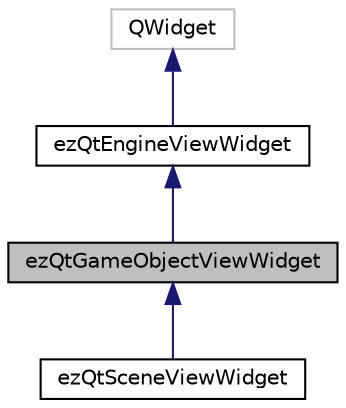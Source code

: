 digraph "ezQtGameObjectViewWidget"
{
 // LATEX_PDF_SIZE
  edge [fontname="Helvetica",fontsize="10",labelfontname="Helvetica",labelfontsize="10"];
  node [fontname="Helvetica",fontsize="10",shape=record];
  Node1 [label="ezQtGameObjectViewWidget",height=0.2,width=0.4,color="black", fillcolor="grey75", style="filled", fontcolor="black",tooltip=" "];
  Node2 -> Node1 [dir="back",color="midnightblue",fontsize="10",style="solid",fontname="Helvetica"];
  Node2 [label="ezQtEngineViewWidget",height=0.2,width=0.4,color="black", fillcolor="white", style="filled",URL="$d8/d3a/classez_qt_engine_view_widget.htm",tooltip="Base class for views that show engine output."];
  Node3 -> Node2 [dir="back",color="midnightblue",fontsize="10",style="solid",fontname="Helvetica"];
  Node3 [label="QWidget",height=0.2,width=0.4,color="grey75", fillcolor="white", style="filled",tooltip=" "];
  Node1 -> Node4 [dir="back",color="midnightblue",fontsize="10",style="solid",fontname="Helvetica"];
  Node4 [label="ezQtSceneViewWidget",height=0.2,width=0.4,color="black", fillcolor="white", style="filled",URL="$dc/da3/classez_qt_scene_view_widget.htm",tooltip=" "];
}
